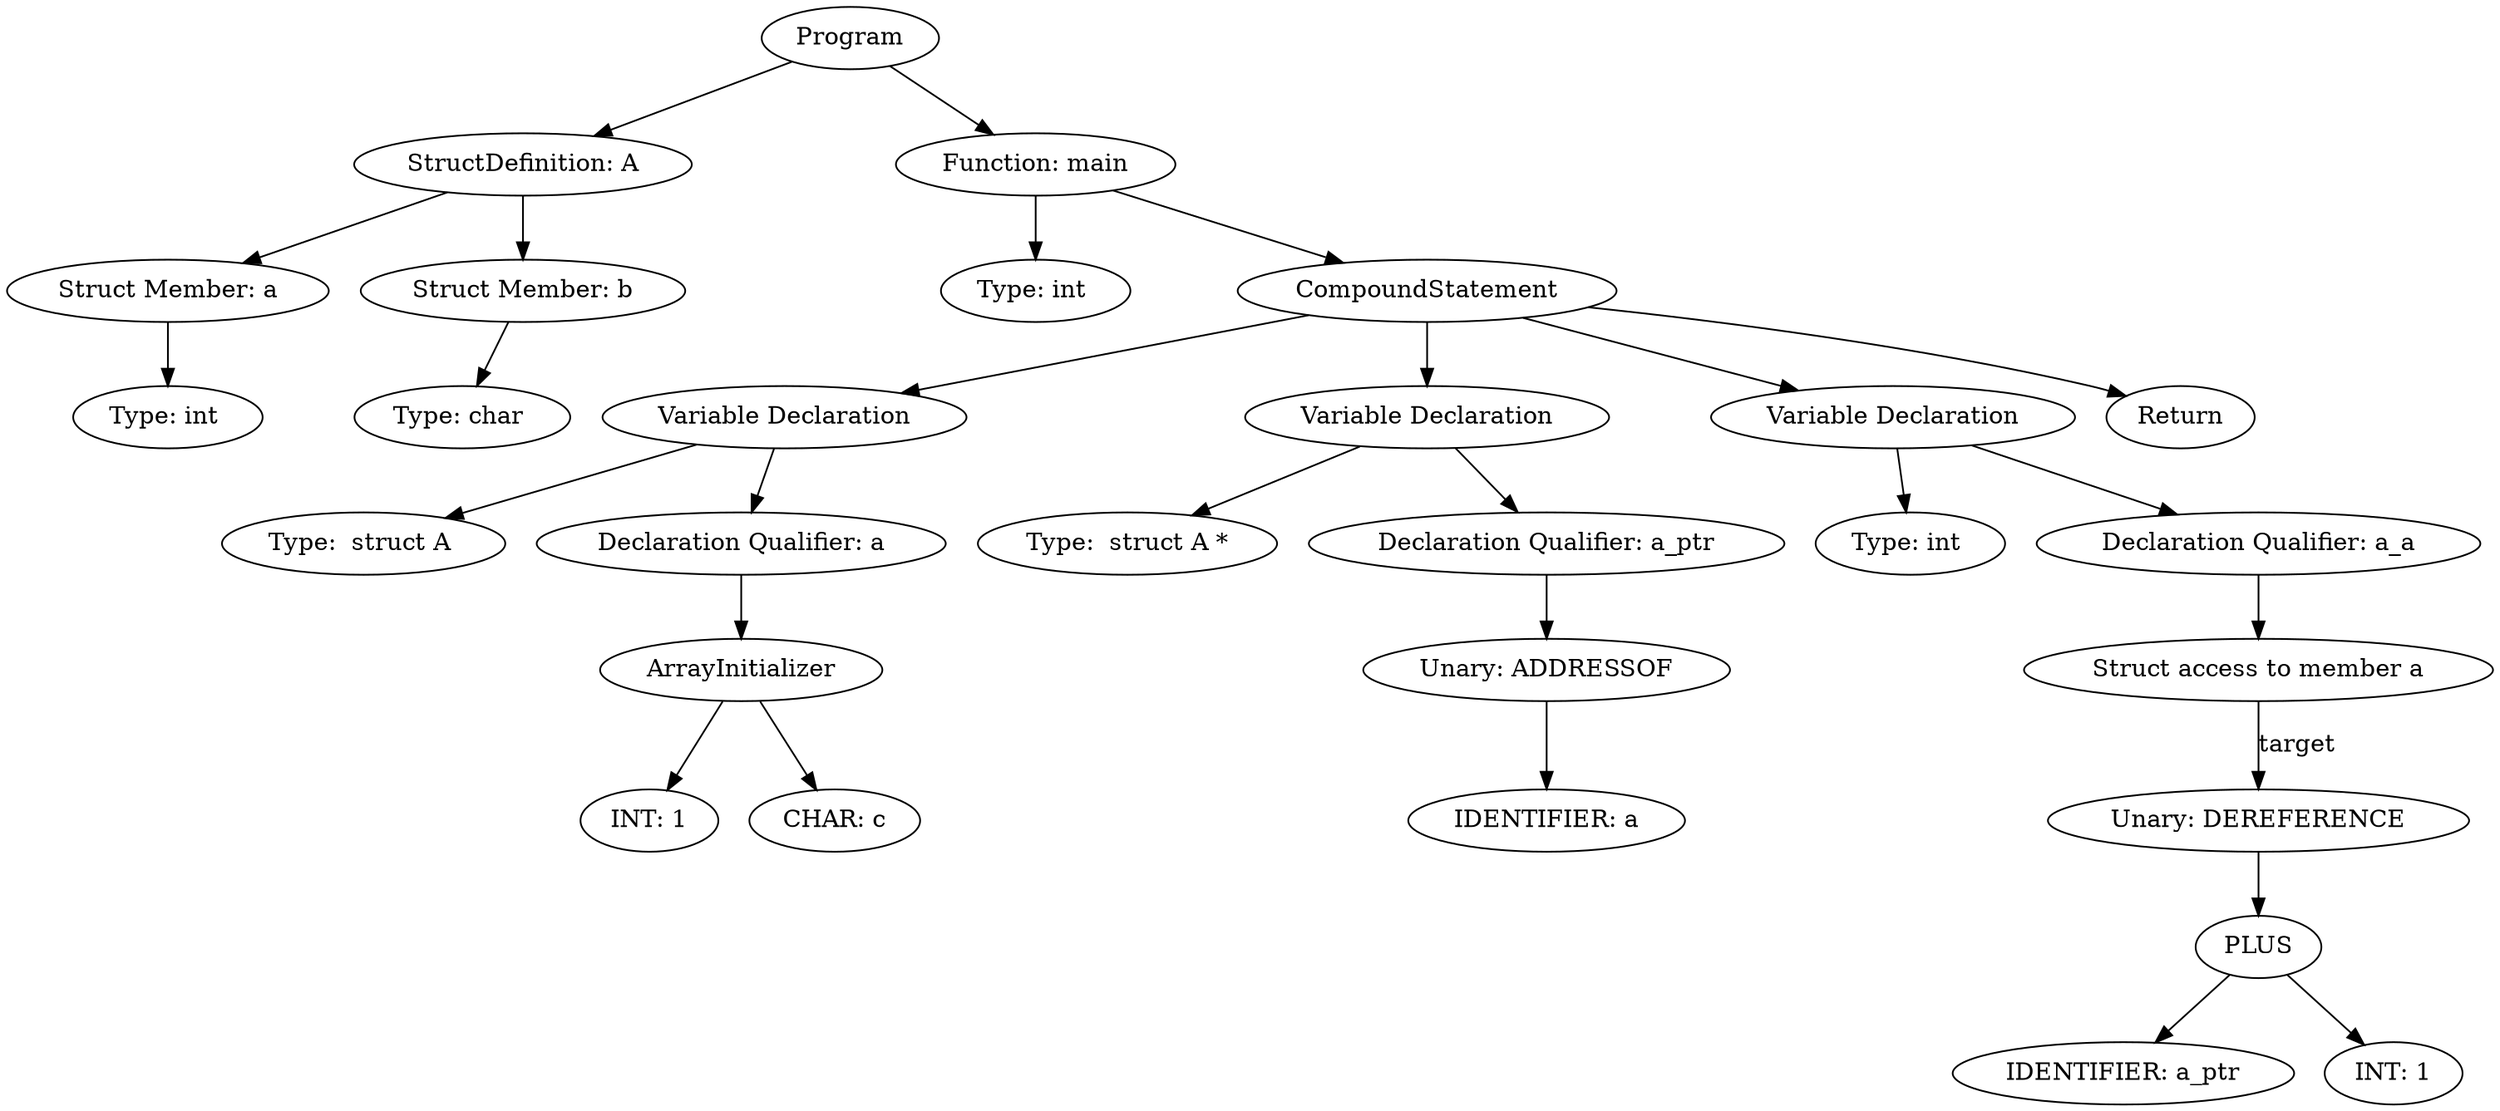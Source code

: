 digraph ExpressionGraph {
4546242128 [label="Program"];
4546242128 -> 4546555728;
4546555728 [label="StructDefinition: A"];
4546556880 [label="Struct Member: a"];
4546553104 [label="Type: int "];
4546556880 -> 4546553104;
4546555728 -> 4546556880;
4546553040 [label="Struct Member: b"];
4546556816 [label="Type: char "];
4546553040 -> 4546556816;
4546555728 -> 4546553040;
4546242128 -> 4546552720;
4546552720 [label="Function: main"];
4546552720 -> 4546552848;
4546552848 [label="Type: int "];
4546552720 -> 4546242768;
4546242768 [label="CompoundStatement"];
4546242768 -> 4546551760;
4546551760 [label="Variable Declaration"];
4546551760 -> 4546553936;
4546553936 [label="Type:  struct A "];
4546551760 -> 4546551824;
4546551824 [label="Declaration Qualifier: a"];
4546551824 -> 4546555152;
4546555152 [label="ArrayInitializer"];
4546552016 [label="INT: 1"];
4546555152 -> 4546552016;
4546555344 [label="CHAR: c"];
4546555152 -> 4546555344;
4546242768 -> 4546559376;
4546559376 [label="Variable Declaration"];
4546559376 -> 4546551504;
4546551504 [label="Type:  struct A *"];
4546559376 -> 4546557584;
4546557584 [label="Declaration Qualifier: a_ptr"];
4546557584 -> 4546549392;
4546549392 [label="Unary: ADDRESSOF"];
4546549392 -> 4546551312;
4546551312 [label="IDENTIFIER: a"];
4546242768 -> 4546557392;
4546557392 [label="Variable Declaration"];
4546557392 -> 4546559120;
4546559120 [label="Type: int "];
4546557392 -> 4546557648;
4546557648 [label="Declaration Qualifier: a_a"];
4546557648 -> 4546558928;
4546558928 [label="Struct access to member a"];
4546558416 [label="Unary: DEREFERENCE"];
4546558416 -> 4546558096;
4546558096 [label="PLUS"];
4546558096 -> 4546558224;
4546558096 -> 4546558160;
4546558224 [label="IDENTIFIER: a_ptr"];
4546558160 [label="INT: 1"];
4546558928 -> 4546558416 [label="target"];
4546242768 -> 4546550736;
4546550736 [label="Return"];
}
